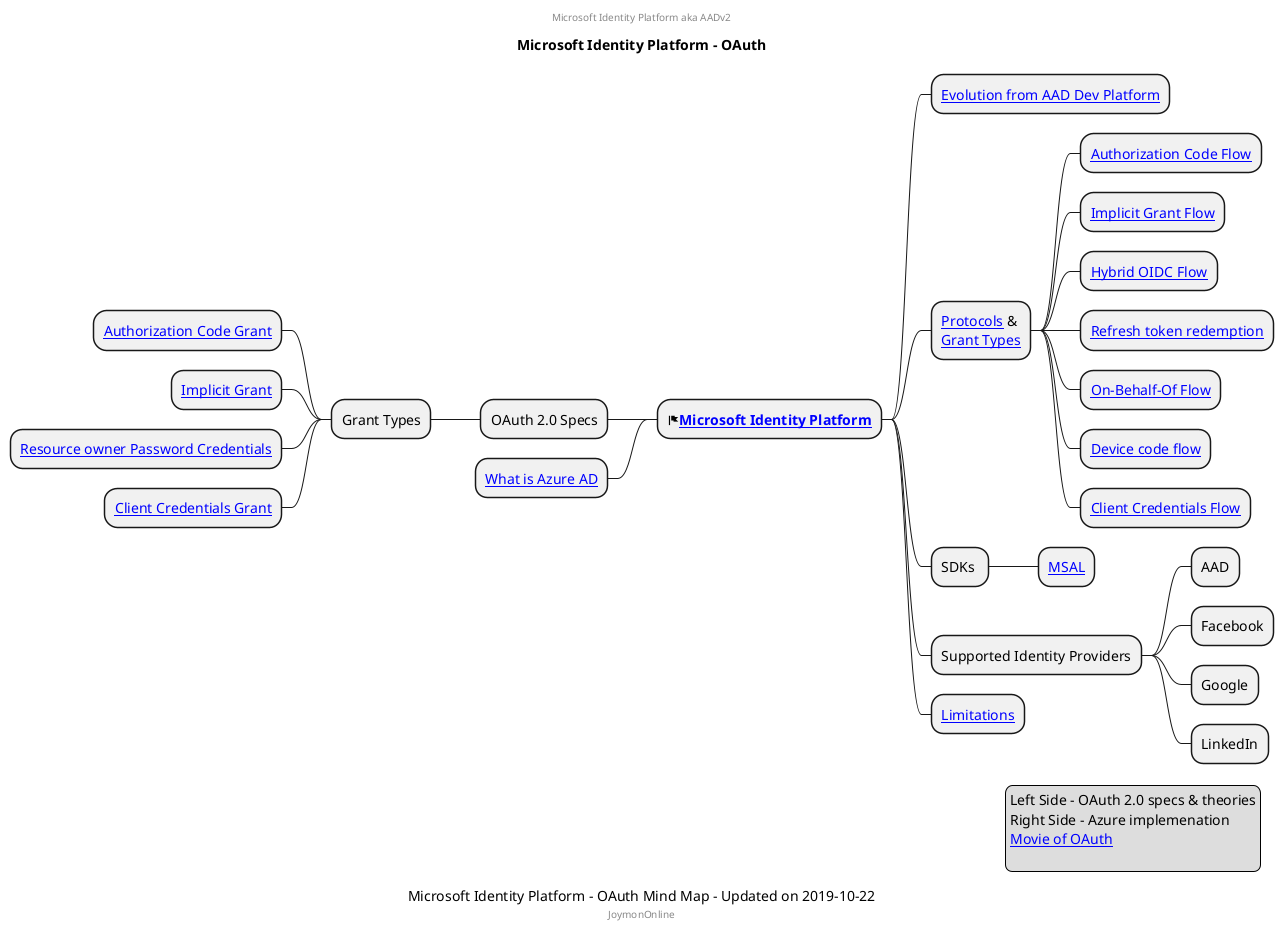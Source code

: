 @startmindmap
caption Microsoft Identity Platform - OAuth Mind Map - Updated on 2019-10-22
title Microsoft Identity Platform - OAuth
center header
Microsoft Identity Platform aka AADv2
endheader

* <&flag><b>[[https://docs.microsoft.com/en-us/azure/active-directory/develop/ Microsoft Identity Platform]]</b>
** [[https://docs.microsoft.com/en-us/azure/active-directory/develop/about-microsoft-identity-platform Evolution from AAD Dev Platform]]
** [[https://docs.microsoft.com/en-us/azure/active-directory/develop/active-directory-v2-protocols Protocols]] & \n[[https://docs.microsoft.com/en-us/azure/active-directory/develop/authentication-scenarios Grant Types]]
*** [[https://docs.microsoft.com/en-us/azure/active-directory/develop/v2-oauth2-auth-code-flow Authorization Code Flow]]
*** [[https://docs.microsoft.com/en-us/azure/active-directory/develop/v2-oauth2-implicit-grant-flow Implicit Grant Flow]]
*** [[https://docs.microsoft.com/en-us/azure/active-directory/develop/v2-protocols-oidc#get-access-tokens Hybrid OIDC Flow]]
*** [[https://docs.microsoft.com/en-us/azure/active-directory/develop/v2-oauth2-auth-code-flow#refresh-the-access-token Refresh token redemption]]
*** [[https://docs.microsoft.com/en-us/azure/active-directory/develop/v2-oauth2-on-behalf-of-flow On-Behalf-Of Flow]]
*** [[https://docs.microsoft.com/en-us/azure/active-directory/develop/v2-oauth2-device-code Device code flow]]
*** [[https://docs.microsoft.com/en-us/azure/active-directory/develop/v2-oauth2-client-creds-grant-flow Client Credentials Flow]]
** SDKs 
*** [[https://docs.microsoft.com/en-us/azure/active-directory/develop/reference-v2-libraries MSAL]]
** Supported Identity Providers
*** AAD
*** Facebook
*** Google
*** LinkedIn
** [[https://docs.microsoft.com/en-us/azure/active-directory/develop/azure-ad-endpoint-comparison#limitations Limitations]]
left side
** OAuth 2.0 Specs
*** Grant Types
**** [[https://tools.ietf.org/html/rfc6749#page-24 Authorization Code Grant]]
**** [[https://tools.ietf.org/html/rfc6749#page-31 Implicit Grant]]
**** [[https://tools.ietf.org/html/rfc6749#page-37 Resource owner Password Credentials]]
**** [[https://tools.ietf.org/html/rfc6749#page-40 Client Credentials Grant]]
** [[https://docs.microsoft.com/en-us/azure/active-directory/fundamentals/active-directory-whatis What is Azure AD]]
center footer JoymonOnline

legend right
  Left Side - OAuth 2.0 specs & theories
  Right Side - Azure implemenation
  [[https://medium.com/@darutk/diagrams-and-movies-of-all-the-oauth-2-0-flows-194f3c3ade85 Movie of OAuth]]
  
endlegend

@endmindmap
